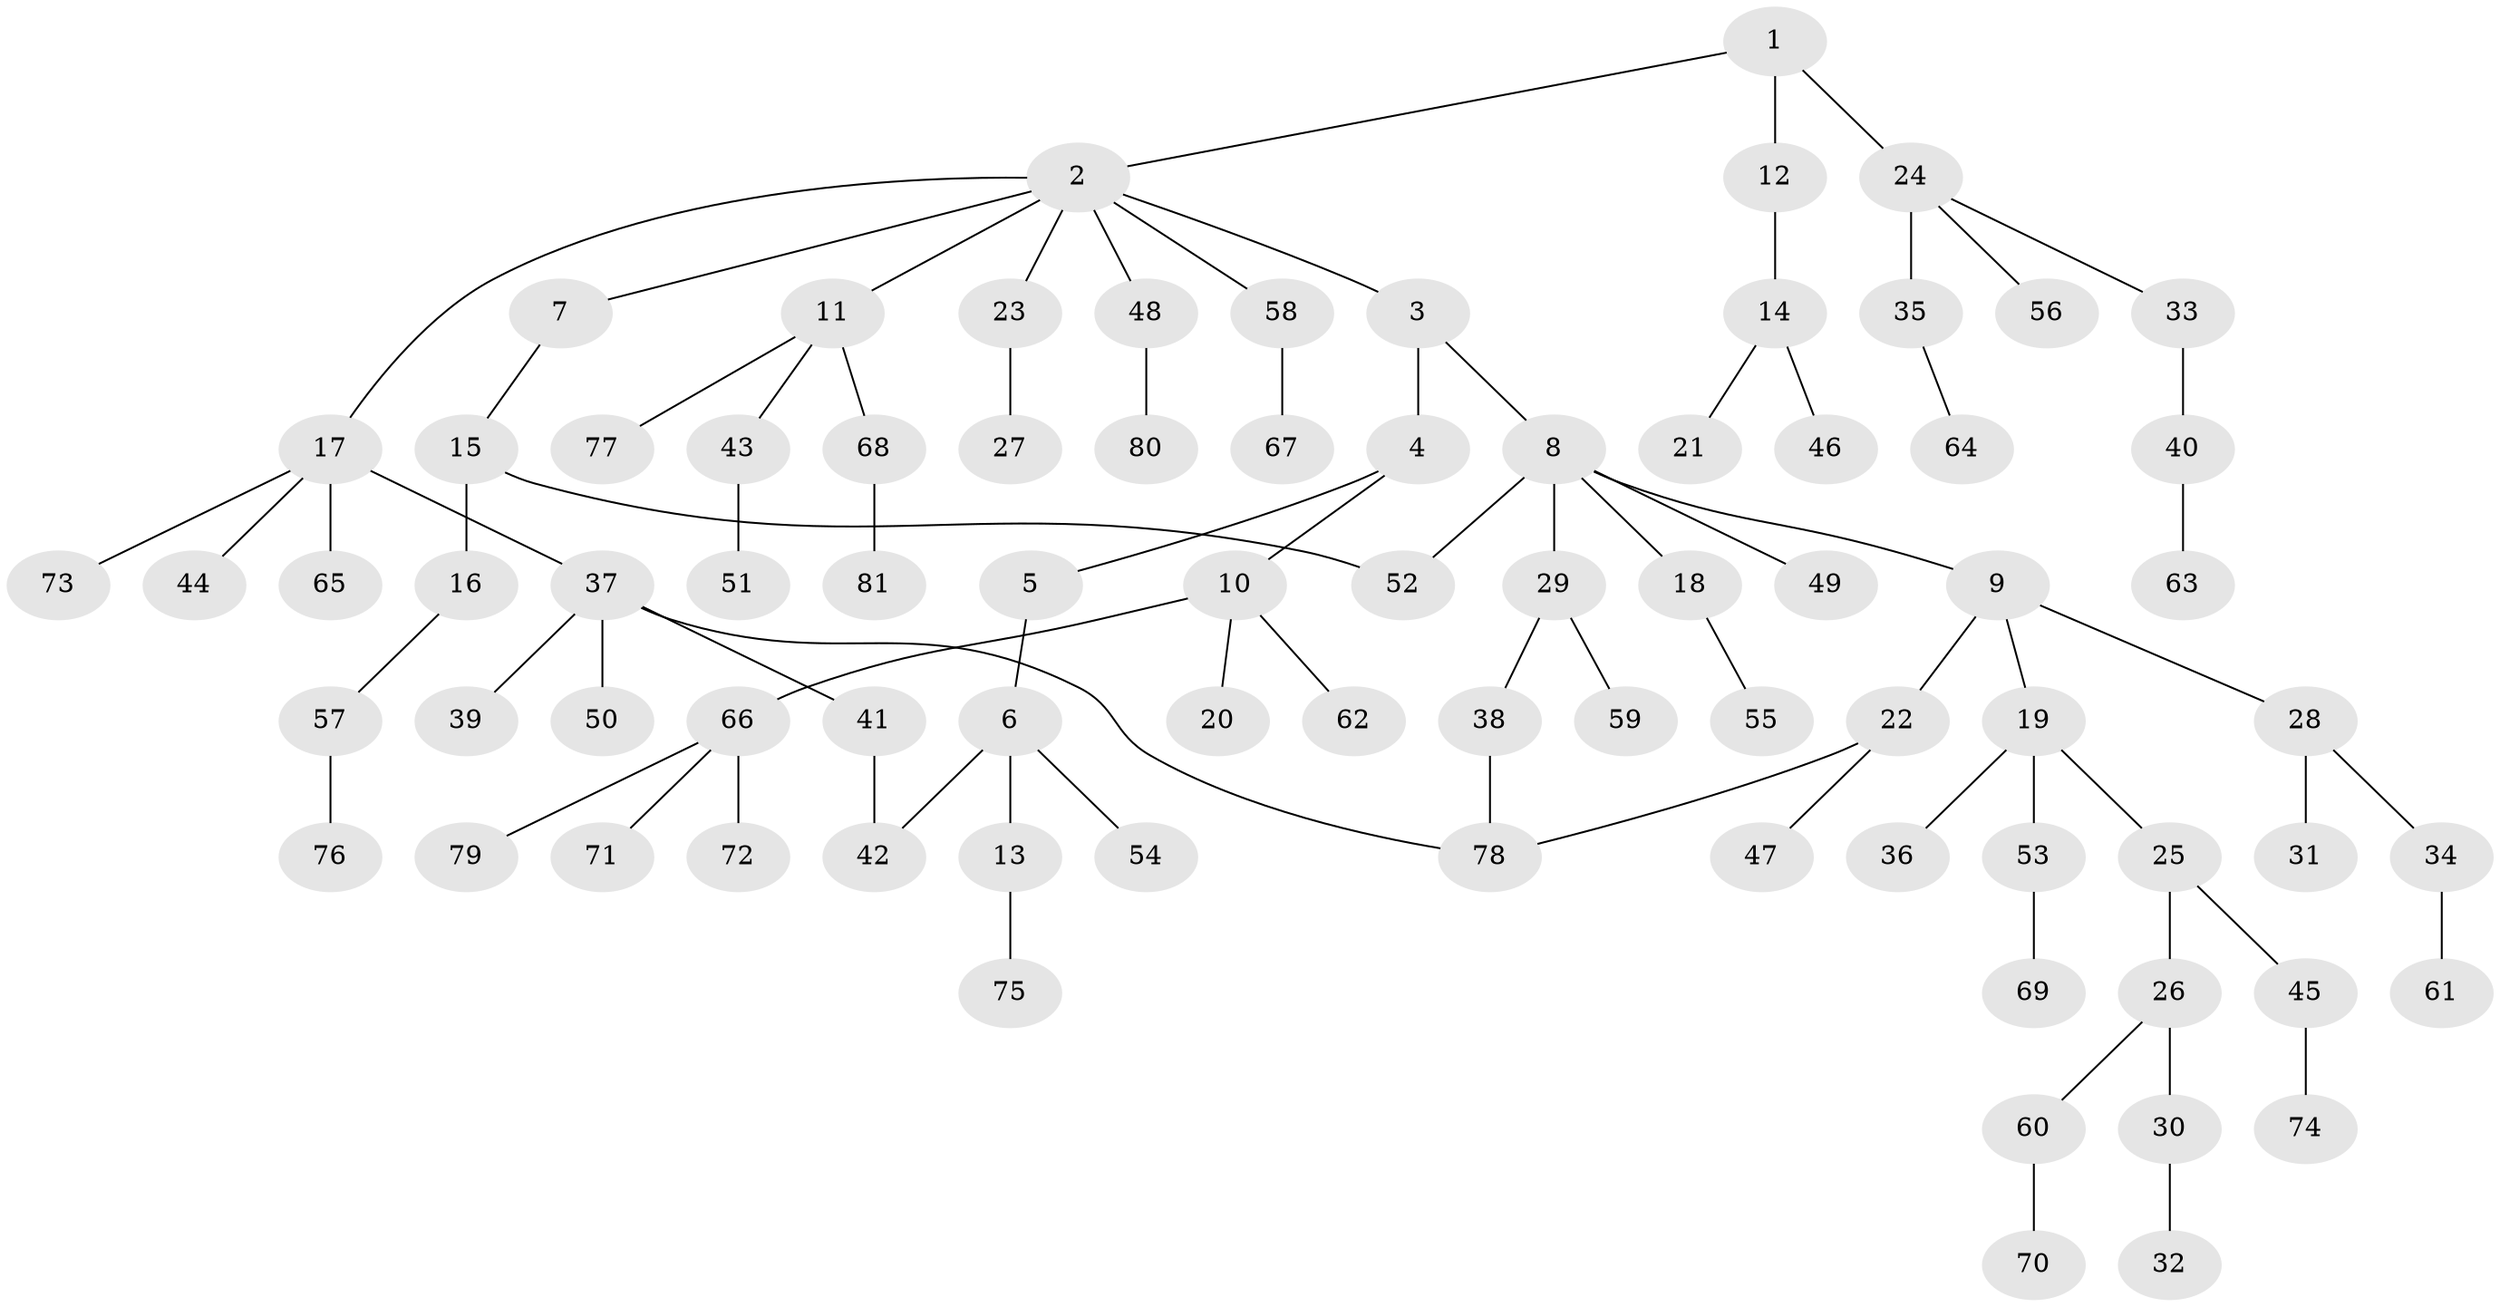 // coarse degree distribution, {3: 0.2653061224489796, 8: 0.02040816326530612, 2: 0.24489795918367346, 5: 0.02040816326530612, 4: 0.04081632653061224, 1: 0.40816326530612246}
// Generated by graph-tools (version 1.1) at 2025/48/03/04/25 22:48:47]
// undirected, 81 vertices, 84 edges
graph export_dot {
  node [color=gray90,style=filled];
  1;
  2;
  3;
  4;
  5;
  6;
  7;
  8;
  9;
  10;
  11;
  12;
  13;
  14;
  15;
  16;
  17;
  18;
  19;
  20;
  21;
  22;
  23;
  24;
  25;
  26;
  27;
  28;
  29;
  30;
  31;
  32;
  33;
  34;
  35;
  36;
  37;
  38;
  39;
  40;
  41;
  42;
  43;
  44;
  45;
  46;
  47;
  48;
  49;
  50;
  51;
  52;
  53;
  54;
  55;
  56;
  57;
  58;
  59;
  60;
  61;
  62;
  63;
  64;
  65;
  66;
  67;
  68;
  69;
  70;
  71;
  72;
  73;
  74;
  75;
  76;
  77;
  78;
  79;
  80;
  81;
  1 -- 2;
  1 -- 12;
  1 -- 24;
  2 -- 3;
  2 -- 7;
  2 -- 11;
  2 -- 17;
  2 -- 23;
  2 -- 48;
  2 -- 58;
  3 -- 4;
  3 -- 8;
  4 -- 5;
  4 -- 10;
  5 -- 6;
  6 -- 13;
  6 -- 54;
  6 -- 42;
  7 -- 15;
  8 -- 9;
  8 -- 18;
  8 -- 29;
  8 -- 49;
  8 -- 52;
  9 -- 19;
  9 -- 22;
  9 -- 28;
  10 -- 20;
  10 -- 62;
  10 -- 66;
  11 -- 43;
  11 -- 68;
  11 -- 77;
  12 -- 14;
  13 -- 75;
  14 -- 21;
  14 -- 46;
  15 -- 16;
  15 -- 52;
  16 -- 57;
  17 -- 37;
  17 -- 44;
  17 -- 65;
  17 -- 73;
  18 -- 55;
  19 -- 25;
  19 -- 36;
  19 -- 53;
  22 -- 47;
  22 -- 78;
  23 -- 27;
  24 -- 33;
  24 -- 35;
  24 -- 56;
  25 -- 26;
  25 -- 45;
  26 -- 30;
  26 -- 60;
  28 -- 31;
  28 -- 34;
  29 -- 38;
  29 -- 59;
  30 -- 32;
  33 -- 40;
  34 -- 61;
  35 -- 64;
  37 -- 39;
  37 -- 41;
  37 -- 50;
  37 -- 78;
  38 -- 78;
  40 -- 63;
  41 -- 42;
  43 -- 51;
  45 -- 74;
  48 -- 80;
  53 -- 69;
  57 -- 76;
  58 -- 67;
  60 -- 70;
  66 -- 71;
  66 -- 72;
  66 -- 79;
  68 -- 81;
}
